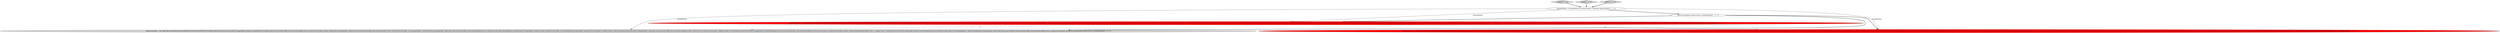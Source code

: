 digraph {
7 [style = filled, label = "setup['0', '0', '1']", fillcolor = lightgray, shape = diamond image = "AAA0AAABBB3BBB"];
0 [style = filled, label = "context.checking(new Expectations(){})@@@4@@@['1', '1', '1']", fillcolor = white, shape = ellipse image = "AAA0AAABBB1BBB"];
4 [style = filled, label = "setup['0', '1', '0']", fillcolor = lightgray, shape = diamond image = "AAA0AAABBB2BBB"];
2 [style = filled, label = "objectAssociation = new OneToOneAssociationDefault(facetedMethod,objectSpecification){@Override public ManagedObject get(final ManagedObject fromObject,final InteractionInitiatedBy interactionInitiatedBy){return null}@Override public boolean isEmpty(final ManagedObject adapter,final InteractionInitiatedBy interactionInitiatedBy){return false}@Override public Can<ManagedObject> getChoices(final ManagedObject object,final InteractionInitiatedBy interactionInitiatedBy){return null}@Override public ManagedObject getDefault(final ManagedObject adapter){return null}@Override public void toDefault(final ManagedObject target){}@Override public UsabilityContext createUsableInteractionContext(final ManagedObject target,final InteractionInitiatedBy interactionInitiatedBy,Where where){return null}@Override public VisibilityContext createVisibleInteractionContext(final ManagedObject targetObjectAdapter,final InteractionInitiatedBy interactionInitiatedBy,Where where){return null}@Override public boolean containsNonFallbackFacet(final Class<? extends Facet> facetType){return false}@Override public boolean hasAutoComplete(){return false}@Override public Can<ManagedObject> getAutoComplete(ManagedObject object,String searchArg,final InteractionInitiatedBy interactionInitiatedBy){return null}@Override public int getAutoCompleteMinLength(){return 0}}@@@9@@@['1', '0', '0']", fillcolor = red, shape = ellipse image = "AAA1AAABBB1BBB"];
3 [style = filled, label = "facetedMethod = FacetedMethod.createForProperty(,\"firstName\")@@@3@@@['1', '1', '1']", fillcolor = white, shape = ellipse image = "AAA0AAABBB1BBB"];
6 [style = filled, label = "objectAssociation = new ObjectAssociationAbstract(facetedMethod,FeatureType.PROPERTY,mockObjectSpecification){@Override public ManagedObject get(final ManagedObject fromObject,final InteractionInitiatedBy interactionInitiatedBy){return null}@Override public boolean isEmpty(final ManagedObject adapter,final InteractionInitiatedBy interactionInitiatedBy){return false}@Override public Can<ManagedObject> getChoices(final ManagedObject object,final InteractionInitiatedBy interactionInitiatedBy){return null}@Override public ManagedObject getDefault(final ManagedObject adapter){return null}@Override public void toDefault(final ManagedObject target){}@Override public UsabilityContext createUsableInteractionContext(final ManagedObject target,final InteractionInitiatedBy interactionInitiatedBy,final Where where){return null}@Override public VisibilityContext createVisibleInteractionContext(final ManagedObject targetObjectAdapter,final InteractionInitiatedBy interactionInitiatedBy,final Where where){return null}@Override public boolean containsNonFallbackFacet(final Class<? extends Facet> facetType){return false}@Override public boolean hasAutoComplete(){return false}@Override public Can<ManagedObject> getAutoComplete(final ManagedObject object,final String searchArg,final InteractionInitiatedBy interactionInitiatedBy){return null}@Override public int getAutoCompleteMinLength(){return 0}}@@@9@@@['0', '0', '1']", fillcolor = lightgray, shape = ellipse image = "AAA0AAABBB3BBB"];
5 [style = filled, label = "objectAssociation = new OneToOneAssociationDefault(facetedMethod.getIdentifier(),facetedMethod,objectSpecification){@Override public ManagedObject get(final ManagedObject fromObject,final InteractionInitiatedBy interactionInitiatedBy){return null}@Override public boolean isEmpty(final ManagedObject adapter,final InteractionInitiatedBy interactionInitiatedBy){return false}@Override public Can<ManagedObject> getChoices(final ManagedObject object,final InteractionInitiatedBy interactionInitiatedBy){return null}@Override public ManagedObject getDefault(final ManagedObject adapter){return null}@Override public void toDefault(final ManagedObject target){}@Override public UsabilityContext createUsableInteractionContext(final ManagedObject target,final InteractionInitiatedBy interactionInitiatedBy,Where where){return null}@Override public VisibilityContext createVisibleInteractionContext(final ManagedObject targetObjectAdapter,final InteractionInitiatedBy interactionInitiatedBy,Where where){return null}@Override public boolean containsNonFallbackFacet(final Class<? extends Facet> facetType){return false}@Override public boolean hasAutoComplete(){return false}@Override public Can<ManagedObject> getAutoComplete(ManagedObject object,String searchArg,final InteractionInitiatedBy interactionInitiatedBy){return null}@Override public int getAutoCompleteMinLength(){return 0}}@@@9@@@['0', '1', '0']", fillcolor = red, shape = ellipse image = "AAA1AAABBB2BBB"];
1 [style = filled, label = "setup['1', '0', '0']", fillcolor = lightgray, shape = diamond image = "AAA0AAABBB1BBB"];
1->3 [style = bold, label=""];
4->3 [style = bold, label=""];
2->5 [style = dashed, label="0"];
7->3 [style = bold, label=""];
3->6 [style = solid, label="facetedMethod"];
3->5 [style = solid, label="facetedMethod"];
2->6 [style = dashed, label="0"];
0->6 [style = bold, label=""];
0->5 [style = bold, label=""];
3->0 [style = bold, label=""];
0->2 [style = bold, label=""];
3->2 [style = solid, label="facetedMethod"];
}
